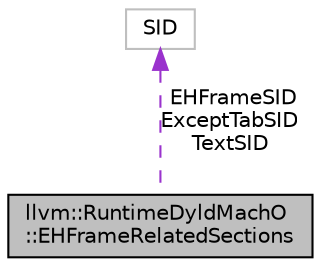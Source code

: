 digraph "llvm::RuntimeDyldMachO::EHFrameRelatedSections"
{
 // LATEX_PDF_SIZE
  bgcolor="transparent";
  edge [fontname="Helvetica",fontsize="10",labelfontname="Helvetica",labelfontsize="10"];
  node [fontname="Helvetica",fontsize="10",shape=record];
  Node1 [label="llvm::RuntimeDyldMachO\l::EHFrameRelatedSections",height=0.2,width=0.4,color="black", fillcolor="grey75", style="filled", fontcolor="black",tooltip=" "];
  Node2 -> Node1 [dir="back",color="darkorchid3",fontsize="10",style="dashed",label=" EHFrameSID\nExceptTabSID\nTextSID" ,fontname="Helvetica"];
  Node2 [label="SID",height=0.2,width=0.4,color="grey75",tooltip=" "];
}
